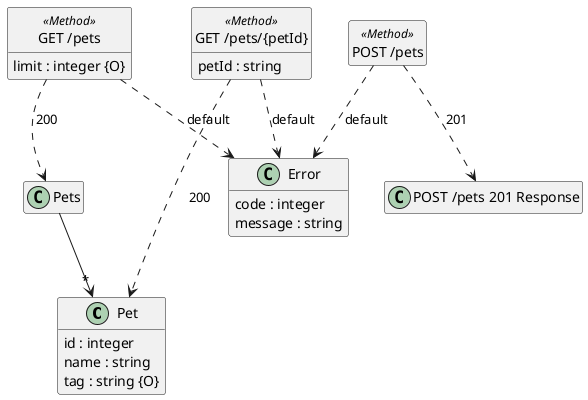 @startuml
hide <<Method>> circle
hide empty methods
hide empty fields
set namespaceSeparator none

class "Pet" {
  id : integer
  name : string
  tag : string {O}
}

class "Pets" {
}

"Pets" --> "*" "Pet"

class "Error" {
  code : integer
  message : string
}

class "GET /pets" <<Method>> {
  limit : integer {O}
}

"GET /pets" ..> "Pets": 200

"GET /pets" ..> "Error": default

class "POST /pets" <<Method>> {
}
class "POST /pets 201 Response"{}

"POST /pets" ..> "POST /pets 201 Response": 201

"POST /pets" ..> "Error": default

class "GET /pets/{petId}" <<Method>> {
  petId : string
}

"GET /pets/{petId}" ..> "Pet": 200

"GET /pets/{petId}" ..> "Error": default

@enduml